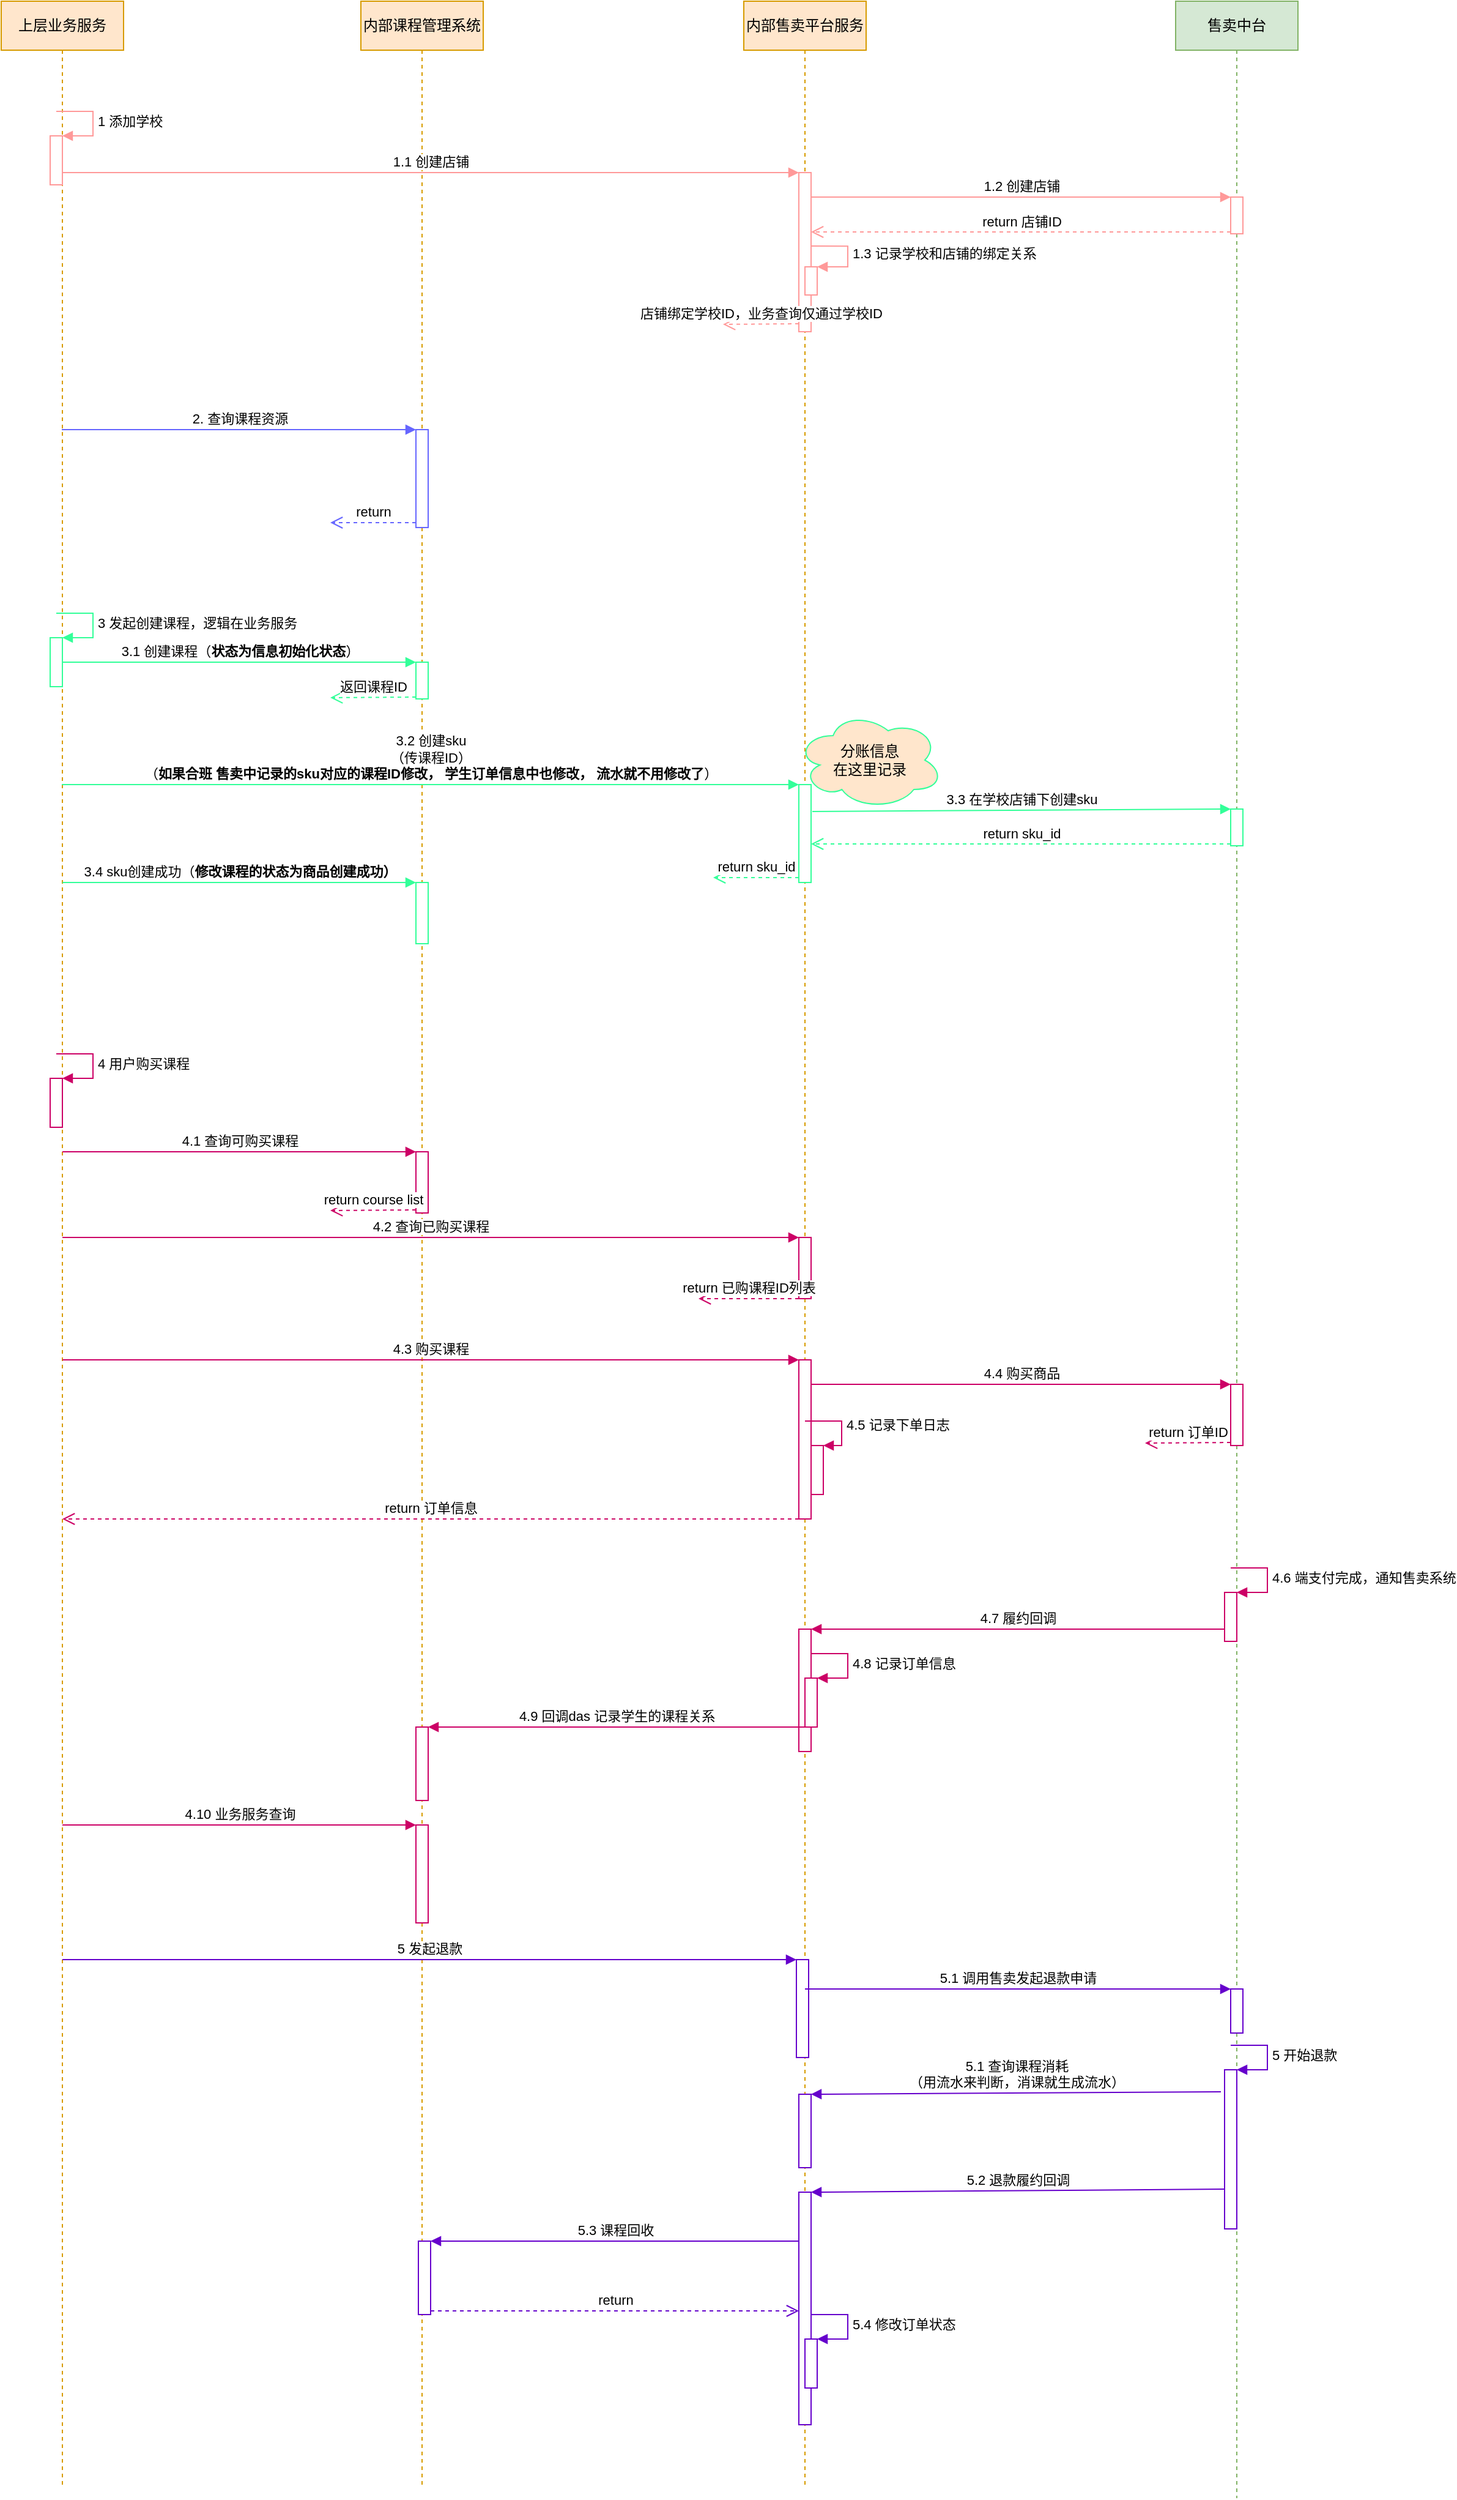 <mxfile version="15.7.3" type="github">
  <diagram id="Sh9ZN9qXcryNvB_XNzxi" name="Page-1">
    <mxGraphModel dx="1298" dy="808" grid="1" gridSize="10" guides="1" tooltips="1" connect="1" arrows="1" fold="1" page="1" pageScale="1" pageWidth="827" pageHeight="1169" math="0" shadow="0">
      <root>
        <mxCell id="0" />
        <mxCell id="1" parent="0" />
        <mxCell id="Uivm2bNcq1ei9wYF2XW2-1" value="上层业务服务" style="shape=umlLifeline;perimeter=lifelinePerimeter;whiteSpace=wrap;html=1;container=1;collapsible=0;recursiveResize=0;outlineConnect=0;fillColor=#ffe6cc;strokeColor=#d79b00;" parent="1" vertex="1">
          <mxGeometry x="120" y="130" width="100" height="2030" as="geometry" />
        </mxCell>
        <mxCell id="Uivm2bNcq1ei9wYF2XW2-8" value="" style="html=1;points=[];perimeter=orthogonalPerimeter;strokeColor=#33FF99;" parent="Uivm2bNcq1ei9wYF2XW2-1" vertex="1">
          <mxGeometry x="40" y="520" width="10" height="40" as="geometry" />
        </mxCell>
        <mxCell id="Uivm2bNcq1ei9wYF2XW2-9" value="3 发起创建课程，逻辑在业务服务" style="edgeStyle=orthogonalEdgeStyle;html=1;align=left;spacingLeft=2;endArrow=block;rounded=0;entryX=1;entryY=0;strokeColor=#33FF99;" parent="Uivm2bNcq1ei9wYF2XW2-1" target="Uivm2bNcq1ei9wYF2XW2-8" edge="1">
          <mxGeometry relative="1" as="geometry">
            <mxPoint x="45" y="500" as="sourcePoint" />
            <Array as="points">
              <mxPoint x="75" y="500" />
            </Array>
          </mxGeometry>
        </mxCell>
        <mxCell id="Uivm2bNcq1ei9wYF2XW2-21" value="" style="html=1;points=[];perimeter=orthogonalPerimeter;strokeColor=#FF9999;" parent="Uivm2bNcq1ei9wYF2XW2-1" vertex="1">
          <mxGeometry x="40" y="110" width="10" height="40" as="geometry" />
        </mxCell>
        <mxCell id="Uivm2bNcq1ei9wYF2XW2-22" value="1 添加学校" style="edgeStyle=orthogonalEdgeStyle;html=1;align=left;spacingLeft=2;endArrow=block;rounded=0;entryX=1;entryY=0;strokeColor=#FF9999;" parent="Uivm2bNcq1ei9wYF2XW2-1" target="Uivm2bNcq1ei9wYF2XW2-21" edge="1">
          <mxGeometry relative="1" as="geometry">
            <mxPoint x="45" y="90" as="sourcePoint" />
            <Array as="points">
              <mxPoint x="75" y="90" />
            </Array>
          </mxGeometry>
        </mxCell>
        <mxCell id="Uivm2bNcq1ei9wYF2XW2-37" value="" style="html=1;points=[];perimeter=orthogonalPerimeter;strokeColor=#CC0066;" parent="Uivm2bNcq1ei9wYF2XW2-1" vertex="1">
          <mxGeometry x="40" y="880" width="10" height="40" as="geometry" />
        </mxCell>
        <mxCell id="Uivm2bNcq1ei9wYF2XW2-38" value="4 用户购买课程" style="edgeStyle=orthogonalEdgeStyle;html=1;align=left;spacingLeft=2;endArrow=block;rounded=0;entryX=1;entryY=0;strokeColor=#CC0066;" parent="Uivm2bNcq1ei9wYF2XW2-1" target="Uivm2bNcq1ei9wYF2XW2-37" edge="1">
          <mxGeometry relative="1" as="geometry">
            <mxPoint x="45" y="860" as="sourcePoint" />
            <Array as="points">
              <mxPoint x="75" y="860" />
            </Array>
          </mxGeometry>
        </mxCell>
        <mxCell id="Uivm2bNcq1ei9wYF2XW2-2" value="内部售卖平台服务" style="shape=umlLifeline;perimeter=lifelinePerimeter;whiteSpace=wrap;html=1;container=1;collapsible=0;recursiveResize=0;outlineConnect=0;fillColor=#ffe6cc;strokeColor=#d79b00;" parent="1" vertex="1">
          <mxGeometry x="727" y="130" width="100" height="2030" as="geometry" />
        </mxCell>
        <mxCell id="Uivm2bNcq1ei9wYF2XW2-18" value="" style="html=1;points=[];perimeter=orthogonalPerimeter;strokeColor=#33FF99;" parent="Uivm2bNcq1ei9wYF2XW2-2" vertex="1">
          <mxGeometry x="45" y="640" width="10" height="80" as="geometry" />
        </mxCell>
        <mxCell id="Uivm2bNcq1ei9wYF2XW2-20" value="return sku_id" style="html=1;verticalAlign=bottom;endArrow=open;dashed=1;endSize=8;exitX=0;exitY=0.95;rounded=0;strokeColor=#33FF99;" parent="Uivm2bNcq1ei9wYF2XW2-2" source="Uivm2bNcq1ei9wYF2XW2-18" edge="1">
          <mxGeometry relative="1" as="geometry">
            <mxPoint x="-25" y="716" as="targetPoint" />
          </mxGeometry>
        </mxCell>
        <mxCell id="Uivm2bNcq1ei9wYF2XW2-23" value="" style="html=1;points=[];perimeter=orthogonalPerimeter;strokeColor=#FF9999;" parent="Uivm2bNcq1ei9wYF2XW2-2" vertex="1">
          <mxGeometry x="45" y="140" width="10" height="130" as="geometry" />
        </mxCell>
        <mxCell id="Uivm2bNcq1ei9wYF2XW2-25" value="店铺绑定学校ID，业务查询仅通过学校ID" style="html=1;verticalAlign=bottom;endArrow=open;dashed=1;endSize=8;exitX=0;exitY=0.95;rounded=0;strokeColor=#FF9999;" parent="Uivm2bNcq1ei9wYF2XW2-2" source="Uivm2bNcq1ei9wYF2XW2-23" edge="1">
          <mxGeometry relative="1" as="geometry">
            <mxPoint x="-17" y="264" as="targetPoint" />
          </mxGeometry>
        </mxCell>
        <mxCell id="Uivm2bNcq1ei9wYF2XW2-29" value="" style="html=1;points=[];perimeter=orthogonalPerimeter;strokeColor=#FF9999;" parent="Uivm2bNcq1ei9wYF2XW2-2" vertex="1">
          <mxGeometry x="50" y="217" width="10" height="23" as="geometry" />
        </mxCell>
        <mxCell id="Uivm2bNcq1ei9wYF2XW2-30" value="1.3 记录学校和店铺的绑定关系" style="edgeStyle=orthogonalEdgeStyle;html=1;align=left;spacingLeft=2;endArrow=block;rounded=0;entryX=1;entryY=0;exitX=1;exitY=0.462;exitDx=0;exitDy=0;exitPerimeter=0;strokeColor=#FF9999;" parent="Uivm2bNcq1ei9wYF2XW2-2" source="Uivm2bNcq1ei9wYF2XW2-23" target="Uivm2bNcq1ei9wYF2XW2-29" edge="1">
          <mxGeometry relative="1" as="geometry">
            <mxPoint x="55" y="220" as="sourcePoint" />
            <Array as="points">
              <mxPoint x="85" y="200" />
              <mxPoint x="85" y="217" />
            </Array>
          </mxGeometry>
        </mxCell>
        <mxCell id="Uivm2bNcq1ei9wYF2XW2-42" value="" style="html=1;points=[];perimeter=orthogonalPerimeter;strokeColor=#CC0066;" parent="Uivm2bNcq1ei9wYF2XW2-2" vertex="1">
          <mxGeometry x="45" y="1010" width="10" height="50" as="geometry" />
        </mxCell>
        <mxCell id="Uivm2bNcq1ei9wYF2XW2-44" value="return 已购课程ID列表" style="html=1;verticalAlign=bottom;endArrow=open;dashed=1;endSize=8;rounded=0;strokeColor=#CC0066;" parent="Uivm2bNcq1ei9wYF2XW2-2" source="Uivm2bNcq1ei9wYF2XW2-42" edge="1">
          <mxGeometry relative="1" as="geometry">
            <mxPoint x="-37" y="1060" as="targetPoint" />
          </mxGeometry>
        </mxCell>
        <mxCell id="Uivm2bNcq1ei9wYF2XW2-45" value="" style="html=1;points=[];perimeter=orthogonalPerimeter;strokeColor=#CC0066;" parent="Uivm2bNcq1ei9wYF2XW2-2" vertex="1">
          <mxGeometry x="45" y="1110" width="10" height="130" as="geometry" />
        </mxCell>
        <mxCell id="Uivm2bNcq1ei9wYF2XW2-52" value="" style="html=1;points=[];perimeter=orthogonalPerimeter;strokeColor=#CC0066;" parent="Uivm2bNcq1ei9wYF2XW2-2" vertex="1">
          <mxGeometry x="55" y="1180" width="10" height="40" as="geometry" />
        </mxCell>
        <mxCell id="Uivm2bNcq1ei9wYF2XW2-53" value="4.5 记录下单日志" style="edgeStyle=orthogonalEdgeStyle;html=1;align=left;spacingLeft=2;endArrow=block;rounded=0;entryX=1;entryY=0;strokeColor=#CC0066;" parent="Uivm2bNcq1ei9wYF2XW2-2" target="Uivm2bNcq1ei9wYF2XW2-52" edge="1">
          <mxGeometry relative="1" as="geometry">
            <mxPoint x="50" y="1160" as="sourcePoint" />
            <Array as="points">
              <mxPoint x="80" y="1160" />
            </Array>
          </mxGeometry>
        </mxCell>
        <mxCell id="Uivm2bNcq1ei9wYF2XW2-77" value="" style="html=1;points=[];perimeter=orthogonalPerimeter;strokeColor=#CC0066;" parent="Uivm2bNcq1ei9wYF2XW2-2" vertex="1">
          <mxGeometry x="45" y="1330" width="10" height="100" as="geometry" />
        </mxCell>
        <mxCell id="Uivm2bNcq1ei9wYF2XW2-85" value="" style="html=1;points=[];perimeter=orthogonalPerimeter;strokeColor=#CC0066;" parent="Uivm2bNcq1ei9wYF2XW2-2" vertex="1">
          <mxGeometry x="50" y="1370" width="10" height="40" as="geometry" />
        </mxCell>
        <mxCell id="Uivm2bNcq1ei9wYF2XW2-86" value="4.8 记录订单信息" style="edgeStyle=orthogonalEdgeStyle;html=1;align=left;spacingLeft=2;endArrow=block;rounded=0;entryX=1;entryY=0;strokeColor=#CC0066;" parent="Uivm2bNcq1ei9wYF2XW2-2" target="Uivm2bNcq1ei9wYF2XW2-85" edge="1">
          <mxGeometry relative="1" as="geometry">
            <mxPoint x="55" y="1350" as="sourcePoint" />
            <Array as="points">
              <mxPoint x="85" y="1350" />
            </Array>
          </mxGeometry>
        </mxCell>
        <mxCell id="Uivm2bNcq1ei9wYF2XW2-101" value="" style="html=1;points=[];perimeter=orthogonalPerimeter;strokeColor=#6600CC;" parent="Uivm2bNcq1ei9wYF2XW2-2" vertex="1">
          <mxGeometry x="45" y="1790" width="10" height="190" as="geometry" />
        </mxCell>
        <mxCell id="Uivm2bNcq1ei9wYF2XW2-114" value="" style="html=1;points=[];perimeter=orthogonalPerimeter;strokeColor=#6600CC;" parent="Uivm2bNcq1ei9wYF2XW2-2" vertex="1">
          <mxGeometry x="50" y="1910" width="10" height="40" as="geometry" />
        </mxCell>
        <mxCell id="Uivm2bNcq1ei9wYF2XW2-115" value="5.4 修改订单状态" style="edgeStyle=orthogonalEdgeStyle;html=1;align=left;spacingLeft=2;endArrow=block;rounded=0;entryX=1;entryY=0;strokeColor=#6600CC;" parent="Uivm2bNcq1ei9wYF2XW2-2" target="Uivm2bNcq1ei9wYF2XW2-114" edge="1">
          <mxGeometry relative="1" as="geometry">
            <mxPoint x="55" y="1890" as="sourcePoint" />
            <Array as="points">
              <mxPoint x="85" y="1890" />
            </Array>
          </mxGeometry>
        </mxCell>
        <mxCell id="Uivm2bNcq1ei9wYF2XW2-109" value="" style="html=1;points=[];perimeter=orthogonalPerimeter;strokeColor=#6600CC;" parent="Uivm2bNcq1ei9wYF2XW2-2" vertex="1">
          <mxGeometry x="45" y="1710" width="10" height="60" as="geometry" />
        </mxCell>
        <mxCell id="W2MWFIsXaP04NMMi4aEr-1" value="" style="html=1;points=[];perimeter=orthogonalPerimeter;strokeColor=#6600CC;" vertex="1" parent="Uivm2bNcq1ei9wYF2XW2-2">
          <mxGeometry x="43" y="1600" width="10" height="80" as="geometry" />
        </mxCell>
        <mxCell id="Uivm2bNcq1ei9wYF2XW2-3" value="售卖中台" style="shape=umlLifeline;perimeter=lifelinePerimeter;whiteSpace=wrap;html=1;container=1;collapsible=0;recursiveResize=0;outlineConnect=0;fillColor=#d5e8d4;strokeColor=#82b366;" parent="1" vertex="1">
          <mxGeometry x="1080" y="130" width="100" height="2040" as="geometry" />
        </mxCell>
        <mxCell id="Uivm2bNcq1ei9wYF2XW2-26" value="" style="html=1;points=[];perimeter=orthogonalPerimeter;strokeColor=#FF9999;" parent="Uivm2bNcq1ei9wYF2XW2-3" vertex="1">
          <mxGeometry x="45" y="160" width="10" height="30" as="geometry" />
        </mxCell>
        <mxCell id="Uivm2bNcq1ei9wYF2XW2-31" value="" style="html=1;points=[];perimeter=orthogonalPerimeter;strokeColor=#33FF99;" parent="Uivm2bNcq1ei9wYF2XW2-3" vertex="1">
          <mxGeometry x="45" y="660" width="10" height="30" as="geometry" />
        </mxCell>
        <mxCell id="Uivm2bNcq1ei9wYF2XW2-48" value="" style="html=1;points=[];perimeter=orthogonalPerimeter;strokeColor=#CC0066;" parent="Uivm2bNcq1ei9wYF2XW2-3" vertex="1">
          <mxGeometry x="45" y="1130" width="10" height="50" as="geometry" />
        </mxCell>
        <mxCell id="Uivm2bNcq1ei9wYF2XW2-50" value="return 订单ID" style="html=1;verticalAlign=bottom;endArrow=open;dashed=1;endSize=8;exitX=0;exitY=0.95;rounded=0;strokeColor=#CC0066;" parent="Uivm2bNcq1ei9wYF2XW2-3" source="Uivm2bNcq1ei9wYF2XW2-48" edge="1">
          <mxGeometry relative="1" as="geometry">
            <mxPoint x="-25" y="1178" as="targetPoint" />
          </mxGeometry>
        </mxCell>
        <mxCell id="Uivm2bNcq1ei9wYF2XW2-75" value="" style="html=1;points=[];perimeter=orthogonalPerimeter;strokeColor=#CC0066;" parent="Uivm2bNcq1ei9wYF2XW2-3" vertex="1">
          <mxGeometry x="40" y="1300" width="10" height="40" as="geometry" />
        </mxCell>
        <mxCell id="Uivm2bNcq1ei9wYF2XW2-76" value="4.6 端支付完成，通知售卖系统" style="edgeStyle=orthogonalEdgeStyle;html=1;align=left;spacingLeft=2;endArrow=block;rounded=0;entryX=1;entryY=0;strokeColor=#CC0066;" parent="Uivm2bNcq1ei9wYF2XW2-3" target="Uivm2bNcq1ei9wYF2XW2-75" edge="1">
          <mxGeometry relative="1" as="geometry">
            <mxPoint x="45" y="1280" as="sourcePoint" />
            <Array as="points">
              <mxPoint x="75" y="1280" />
            </Array>
          </mxGeometry>
        </mxCell>
        <mxCell id="Uivm2bNcq1ei9wYF2XW2-99" value="" style="html=1;points=[];perimeter=orthogonalPerimeter;strokeColor=#6600CC;" parent="Uivm2bNcq1ei9wYF2XW2-3" vertex="1">
          <mxGeometry x="40" y="1690" width="10" height="130" as="geometry" />
        </mxCell>
        <mxCell id="Uivm2bNcq1ei9wYF2XW2-100" value="5 开始退款" style="edgeStyle=orthogonalEdgeStyle;html=1;align=left;spacingLeft=2;endArrow=block;rounded=0;entryX=1;entryY=0;strokeColor=#6600CC;" parent="Uivm2bNcq1ei9wYF2XW2-3" target="Uivm2bNcq1ei9wYF2XW2-99" edge="1">
          <mxGeometry relative="1" as="geometry">
            <mxPoint x="45" y="1670" as="sourcePoint" />
            <Array as="points">
              <mxPoint x="75" y="1670" />
            </Array>
          </mxGeometry>
        </mxCell>
        <mxCell id="W2MWFIsXaP04NMMi4aEr-4" value="" style="html=1;points=[];perimeter=orthogonalPerimeter;strokeColor=#6600CC;" vertex="1" parent="Uivm2bNcq1ei9wYF2XW2-3">
          <mxGeometry x="45" y="1624" width="10" height="36" as="geometry" />
        </mxCell>
        <mxCell id="Uivm2bNcq1ei9wYF2XW2-4" value="内部课程管理系统" style="shape=umlLifeline;perimeter=lifelinePerimeter;whiteSpace=wrap;html=1;container=1;collapsible=0;recursiveResize=0;outlineConnect=0;fillColor=#ffe6cc;strokeColor=#d79b00;" parent="1" vertex="1">
          <mxGeometry x="414" y="130" width="100" height="2030" as="geometry" />
        </mxCell>
        <mxCell id="Uivm2bNcq1ei9wYF2XW2-5" value="" style="html=1;points=[];perimeter=orthogonalPerimeter;strokeColor=#6666FF;" parent="Uivm2bNcq1ei9wYF2XW2-4" vertex="1">
          <mxGeometry x="45" y="350" width="10" height="80" as="geometry" />
        </mxCell>
        <mxCell id="Uivm2bNcq1ei9wYF2XW2-7" value="return" style="html=1;verticalAlign=bottom;endArrow=open;dashed=1;endSize=8;exitX=0;exitY=0.95;rounded=0;strokeColor=#6666FF;" parent="Uivm2bNcq1ei9wYF2XW2-4" source="Uivm2bNcq1ei9wYF2XW2-5" edge="1">
          <mxGeometry relative="1" as="geometry">
            <mxPoint x="-25" y="426" as="targetPoint" />
          </mxGeometry>
        </mxCell>
        <mxCell id="Uivm2bNcq1ei9wYF2XW2-15" value="" style="html=1;points=[];perimeter=orthogonalPerimeter;strokeColor=#33FF99;" parent="Uivm2bNcq1ei9wYF2XW2-4" vertex="1">
          <mxGeometry x="45" y="540" width="10" height="30" as="geometry" />
        </mxCell>
        <mxCell id="Uivm2bNcq1ei9wYF2XW2-17" value="返回课程ID" style="html=1;verticalAlign=bottom;endArrow=open;dashed=1;endSize=8;exitX=0;exitY=0.95;rounded=0;strokeColor=#33FF99;" parent="Uivm2bNcq1ei9wYF2XW2-4" source="Uivm2bNcq1ei9wYF2XW2-15" edge="1">
          <mxGeometry relative="1" as="geometry">
            <mxPoint x="-25" y="569" as="targetPoint" />
          </mxGeometry>
        </mxCell>
        <mxCell id="Uivm2bNcq1ei9wYF2XW2-34" value="" style="html=1;points=[];perimeter=orthogonalPerimeter;strokeColor=#33FF99;" parent="Uivm2bNcq1ei9wYF2XW2-4" vertex="1">
          <mxGeometry x="45" y="720" width="10" height="50" as="geometry" />
        </mxCell>
        <mxCell id="Uivm2bNcq1ei9wYF2XW2-39" value="" style="html=1;points=[];perimeter=orthogonalPerimeter;strokeColor=#CC0066;" parent="Uivm2bNcq1ei9wYF2XW2-4" vertex="1">
          <mxGeometry x="45" y="940" width="10" height="50" as="geometry" />
        </mxCell>
        <mxCell id="Uivm2bNcq1ei9wYF2XW2-41" value="return course list" style="html=1;verticalAlign=bottom;endArrow=open;dashed=1;endSize=8;exitX=0;exitY=0.95;rounded=0;strokeColor=#CC0066;" parent="Uivm2bNcq1ei9wYF2XW2-4" source="Uivm2bNcq1ei9wYF2XW2-39" edge="1">
          <mxGeometry relative="1" as="geometry">
            <mxPoint x="-25" y="988" as="targetPoint" />
          </mxGeometry>
        </mxCell>
        <mxCell id="Uivm2bNcq1ei9wYF2XW2-87" value="" style="html=1;points=[];perimeter=orthogonalPerimeter;strokeColor=#CC0066;" parent="Uivm2bNcq1ei9wYF2XW2-4" vertex="1">
          <mxGeometry x="45" y="1410" width="10" height="60" as="geometry" />
        </mxCell>
        <mxCell id="Uivm2bNcq1ei9wYF2XW2-90" value="" style="html=1;points=[];perimeter=orthogonalPerimeter;strokeColor=#CC0066;" parent="Uivm2bNcq1ei9wYF2XW2-4" vertex="1">
          <mxGeometry x="45" y="1490" width="10" height="80" as="geometry" />
        </mxCell>
        <mxCell id="Uivm2bNcq1ei9wYF2XW2-106" value="" style="html=1;points=[];perimeter=orthogonalPerimeter;strokeColor=#6600CC;" parent="Uivm2bNcq1ei9wYF2XW2-4" vertex="1">
          <mxGeometry x="47" y="1830" width="10" height="60" as="geometry" />
        </mxCell>
        <mxCell id="Uivm2bNcq1ei9wYF2XW2-6" value="2. 查询课程资源" style="html=1;verticalAlign=bottom;endArrow=block;entryX=0;entryY=0;rounded=0;strokeColor=#6666FF;" parent="1" target="Uivm2bNcq1ei9wYF2XW2-5" edge="1">
          <mxGeometry relative="1" as="geometry">
            <mxPoint x="169.5" y="480.0" as="sourcePoint" />
          </mxGeometry>
        </mxCell>
        <mxCell id="Uivm2bNcq1ei9wYF2XW2-16" value="3.1 创建课程（&lt;b&gt;状态为信息初始化状态&lt;/b&gt;）" style="html=1;verticalAlign=bottom;endArrow=block;entryX=0;entryY=0;rounded=0;strokeColor=#33FF99;" parent="1" source="Uivm2bNcq1ei9wYF2XW2-8" target="Uivm2bNcq1ei9wYF2XW2-15" edge="1">
          <mxGeometry relative="1" as="geometry">
            <mxPoint x="389" y="670" as="sourcePoint" />
          </mxGeometry>
        </mxCell>
        <mxCell id="Uivm2bNcq1ei9wYF2XW2-19" value="3.2 创建sku &lt;br&gt;（传课程ID）&lt;br&gt;（&lt;b&gt;如果合班 售卖中记录的sku对应的课程ID修改， 学生订单信息中也修改， 流水就不用修改了&lt;/b&gt;）" style="html=1;verticalAlign=bottom;endArrow=block;entryX=0;entryY=0;rounded=0;strokeColor=#33FF99;" parent="1" target="Uivm2bNcq1ei9wYF2XW2-18" edge="1">
          <mxGeometry relative="1" as="geometry">
            <mxPoint x="169.5" y="770" as="sourcePoint" />
          </mxGeometry>
        </mxCell>
        <mxCell id="Uivm2bNcq1ei9wYF2XW2-24" value="1.1 创建店铺" style="html=1;verticalAlign=bottom;endArrow=block;entryX=0;entryY=0;rounded=0;strokeColor=#FF9999;" parent="1" source="Uivm2bNcq1ei9wYF2XW2-1" target="Uivm2bNcq1ei9wYF2XW2-23" edge="1">
          <mxGeometry relative="1" as="geometry">
            <mxPoint x="702" y="270" as="sourcePoint" />
          </mxGeometry>
        </mxCell>
        <mxCell id="Uivm2bNcq1ei9wYF2XW2-27" value="1.2 创建店铺" style="html=1;verticalAlign=bottom;endArrow=block;entryX=0;entryY=0;rounded=0;strokeColor=#FF9999;" parent="1" source="Uivm2bNcq1ei9wYF2XW2-23" target="Uivm2bNcq1ei9wYF2XW2-26" edge="1">
          <mxGeometry relative="1" as="geometry">
            <mxPoint x="1055" y="290" as="sourcePoint" />
          </mxGeometry>
        </mxCell>
        <mxCell id="Uivm2bNcq1ei9wYF2XW2-28" value="return 店铺ID" style="html=1;verticalAlign=bottom;endArrow=open;dashed=1;endSize=8;exitX=0;exitY=0.95;rounded=0;strokeColor=#FF9999;" parent="1" source="Uivm2bNcq1ei9wYF2XW2-26" target="Uivm2bNcq1ei9wYF2XW2-23" edge="1">
          <mxGeometry relative="1" as="geometry">
            <mxPoint x="1055" y="366" as="targetPoint" />
          </mxGeometry>
        </mxCell>
        <mxCell id="Uivm2bNcq1ei9wYF2XW2-32" value="3.3 在学校店铺下创建sku" style="html=1;verticalAlign=bottom;endArrow=block;entryX=0;entryY=0;rounded=0;exitX=1.1;exitY=0.275;exitDx=0;exitDy=0;exitPerimeter=0;strokeColor=#33FF99;" parent="1" source="Uivm2bNcq1ei9wYF2XW2-18" target="Uivm2bNcq1ei9wYF2XW2-31" edge="1">
          <mxGeometry relative="1" as="geometry">
            <mxPoint x="1055" y="790" as="sourcePoint" />
          </mxGeometry>
        </mxCell>
        <mxCell id="Uivm2bNcq1ei9wYF2XW2-33" value="return sku_id" style="html=1;verticalAlign=bottom;endArrow=open;dashed=1;endSize=8;exitX=0;exitY=0.95;rounded=0;strokeColor=#33FF99;" parent="1" source="Uivm2bNcq1ei9wYF2XW2-31" target="Uivm2bNcq1ei9wYF2XW2-18" edge="1">
          <mxGeometry relative="1" as="geometry">
            <mxPoint x="1055" y="866" as="targetPoint" />
          </mxGeometry>
        </mxCell>
        <mxCell id="Uivm2bNcq1ei9wYF2XW2-35" value="3.4 sku创建成功（&lt;b&gt;修改课程的状态为商品创建成功）&lt;/b&gt;" style="html=1;verticalAlign=bottom;endArrow=block;entryX=0;entryY=0;rounded=0;strokeColor=#33FF99;" parent="1" source="Uivm2bNcq1ei9wYF2XW2-1" target="Uivm2bNcq1ei9wYF2XW2-34" edge="1">
          <mxGeometry relative="1" as="geometry">
            <mxPoint x="389" y="850" as="sourcePoint" />
          </mxGeometry>
        </mxCell>
        <mxCell id="Uivm2bNcq1ei9wYF2XW2-40" value="4.1 查询可购买课程" style="html=1;verticalAlign=bottom;endArrow=block;entryX=0;entryY=0;rounded=0;strokeColor=#CC0066;" parent="1" source="Uivm2bNcq1ei9wYF2XW2-1" target="Uivm2bNcq1ei9wYF2XW2-39" edge="1">
          <mxGeometry relative="1" as="geometry">
            <mxPoint x="389" y="1070" as="sourcePoint" />
          </mxGeometry>
        </mxCell>
        <mxCell id="Uivm2bNcq1ei9wYF2XW2-43" value="4.2 查询已购买课程" style="html=1;verticalAlign=bottom;endArrow=block;entryX=0;entryY=0;rounded=0;strokeColor=#CC0066;" parent="1" source="Uivm2bNcq1ei9wYF2XW2-1" target="Uivm2bNcq1ei9wYF2XW2-42" edge="1">
          <mxGeometry relative="1" as="geometry">
            <mxPoint x="702" y="1140" as="sourcePoint" />
          </mxGeometry>
        </mxCell>
        <mxCell id="Uivm2bNcq1ei9wYF2XW2-46" value="4.3 购买课程" style="html=1;verticalAlign=bottom;endArrow=block;entryX=0;entryY=0;rounded=0;strokeColor=#CC0066;" parent="1" source="Uivm2bNcq1ei9wYF2XW2-1" target="Uivm2bNcq1ei9wYF2XW2-45" edge="1">
          <mxGeometry relative="1" as="geometry">
            <mxPoint x="702" y="1240" as="sourcePoint" />
          </mxGeometry>
        </mxCell>
        <mxCell id="Uivm2bNcq1ei9wYF2XW2-49" value="4.4 购买商品" style="html=1;verticalAlign=bottom;endArrow=block;entryX=0;entryY=0;rounded=0;strokeColor=#CC0066;" parent="1" source="Uivm2bNcq1ei9wYF2XW2-45" target="Uivm2bNcq1ei9wYF2XW2-48" edge="1">
          <mxGeometry relative="1" as="geometry">
            <mxPoint x="1055" y="1260" as="sourcePoint" />
          </mxGeometry>
        </mxCell>
        <mxCell id="Uivm2bNcq1ei9wYF2XW2-64" value="分账信息&lt;br&gt;在这里记录" style="ellipse;shape=cloud;whiteSpace=wrap;html=1;fillColor=#ffe6cc;strokeColor=#33FF99;" parent="1" vertex="1">
          <mxGeometry x="770" y="710" width="120" height="80" as="geometry" />
        </mxCell>
        <mxCell id="Uivm2bNcq1ei9wYF2XW2-74" value="return 订单信息" style="html=1;verticalAlign=bottom;endArrow=open;dashed=1;endSize=8;rounded=0;strokeColor=#CC0066;" parent="1" source="Uivm2bNcq1ei9wYF2XW2-45" target="Uivm2bNcq1ei9wYF2XW2-1" edge="1">
          <mxGeometry relative="1" as="geometry">
            <mxPoint x="760" y="1430" as="sourcePoint" />
            <mxPoint x="680" y="1430" as="targetPoint" />
            <Array as="points">
              <mxPoint x="380" y="1370" />
              <mxPoint x="330" y="1370" />
            </Array>
          </mxGeometry>
        </mxCell>
        <mxCell id="Uivm2bNcq1ei9wYF2XW2-78" value="4.7 履约回调" style="html=1;verticalAlign=bottom;endArrow=block;entryX=1;entryY=0;rounded=0;strokeColor=#CC0066;" parent="1" source="Uivm2bNcq1ei9wYF2XW2-75" target="Uivm2bNcq1ei9wYF2XW2-77" edge="1">
          <mxGeometry relative="1" as="geometry">
            <mxPoint x="842" y="1460" as="sourcePoint" />
          </mxGeometry>
        </mxCell>
        <mxCell id="Uivm2bNcq1ei9wYF2XW2-88" value="4.9 回调das 记录学生的课程关系" style="html=1;verticalAlign=bottom;endArrow=block;entryX=1;entryY=0;rounded=0;strokeColor=#CC0066;" parent="1" source="Uivm2bNcq1ei9wYF2XW2-2" target="Uivm2bNcq1ei9wYF2XW2-87" edge="1">
          <mxGeometry relative="1" as="geometry">
            <mxPoint x="529" y="1540" as="sourcePoint" />
          </mxGeometry>
        </mxCell>
        <mxCell id="Uivm2bNcq1ei9wYF2XW2-91" value="4.10 业务服务查询" style="html=1;verticalAlign=bottom;endArrow=block;entryX=0;entryY=0;rounded=0;strokeColor=#CC0066;" parent="1" source="Uivm2bNcq1ei9wYF2XW2-1" target="Uivm2bNcq1ei9wYF2XW2-90" edge="1">
          <mxGeometry relative="1" as="geometry">
            <mxPoint x="389" y="1620" as="sourcePoint" />
          </mxGeometry>
        </mxCell>
        <mxCell id="Uivm2bNcq1ei9wYF2XW2-102" value="5.2 退款履约回调" style="html=1;verticalAlign=bottom;endArrow=block;entryX=1;entryY=0;rounded=0;strokeColor=#6600CC;exitX=0;exitY=0.75;exitDx=0;exitDy=0;exitPerimeter=0;" parent="1" source="Uivm2bNcq1ei9wYF2XW2-99" target="Uivm2bNcq1ei9wYF2XW2-101" edge="1">
          <mxGeometry relative="1" as="geometry">
            <mxPoint x="840" y="1850" as="sourcePoint" />
          </mxGeometry>
        </mxCell>
        <mxCell id="Uivm2bNcq1ei9wYF2XW2-107" value="5.3 课程回收" style="html=1;verticalAlign=bottom;endArrow=block;entryX=1;entryY=0;rounded=0;strokeColor=#6600CC;" parent="1" source="Uivm2bNcq1ei9wYF2XW2-101" target="Uivm2bNcq1ei9wYF2XW2-106" edge="1">
          <mxGeometry relative="1" as="geometry">
            <mxPoint x="531" y="1960" as="sourcePoint" />
          </mxGeometry>
        </mxCell>
        <mxCell id="Uivm2bNcq1ei9wYF2XW2-110" value="5.1 查询课程消耗&lt;br&gt;（用流水来判断，消课就生成流水）" style="html=1;verticalAlign=bottom;endArrow=block;entryX=1;entryY=0;rounded=0;strokeColor=#6600CC;exitX=-0.3;exitY=0.138;exitDx=0;exitDy=0;exitPerimeter=0;" parent="1" source="Uivm2bNcq1ei9wYF2XW2-99" target="Uivm2bNcq1ei9wYF2XW2-109" edge="1">
          <mxGeometry relative="1" as="geometry">
            <mxPoint x="529" y="1840" as="sourcePoint" />
          </mxGeometry>
        </mxCell>
        <mxCell id="Uivm2bNcq1ei9wYF2XW2-108" value="return" style="html=1;verticalAlign=bottom;endArrow=open;dashed=1;endSize=8;exitX=1;exitY=0.95;rounded=0;strokeColor=#6600CC;" parent="1" source="Uivm2bNcq1ei9wYF2XW2-106" target="Uivm2bNcq1ei9wYF2XW2-101" edge="1">
          <mxGeometry relative="1" as="geometry">
            <mxPoint x="531" y="2017" as="targetPoint" />
          </mxGeometry>
        </mxCell>
        <mxCell id="W2MWFIsXaP04NMMi4aEr-2" value="5 发起退款" style="html=1;verticalAlign=bottom;endArrow=block;entryX=0;entryY=0;rounded=0;strokeColor=#6600CC;" edge="1" target="W2MWFIsXaP04NMMi4aEr-1" parent="1" source="Uivm2bNcq1ei9wYF2XW2-1">
          <mxGeometry relative="1" as="geometry">
            <mxPoint x="700" y="1730" as="sourcePoint" />
          </mxGeometry>
        </mxCell>
        <mxCell id="W2MWFIsXaP04NMMi4aEr-5" value="5.1 调用售卖发起退款申请" style="html=1;verticalAlign=bottom;endArrow=block;entryX=0;entryY=0;rounded=0;strokeColor=#6600CC;" edge="1" target="W2MWFIsXaP04NMMi4aEr-4" parent="1" source="Uivm2bNcq1ei9wYF2XW2-2">
          <mxGeometry relative="1" as="geometry">
            <mxPoint x="1055" y="1754" as="sourcePoint" />
          </mxGeometry>
        </mxCell>
      </root>
    </mxGraphModel>
  </diagram>
</mxfile>
